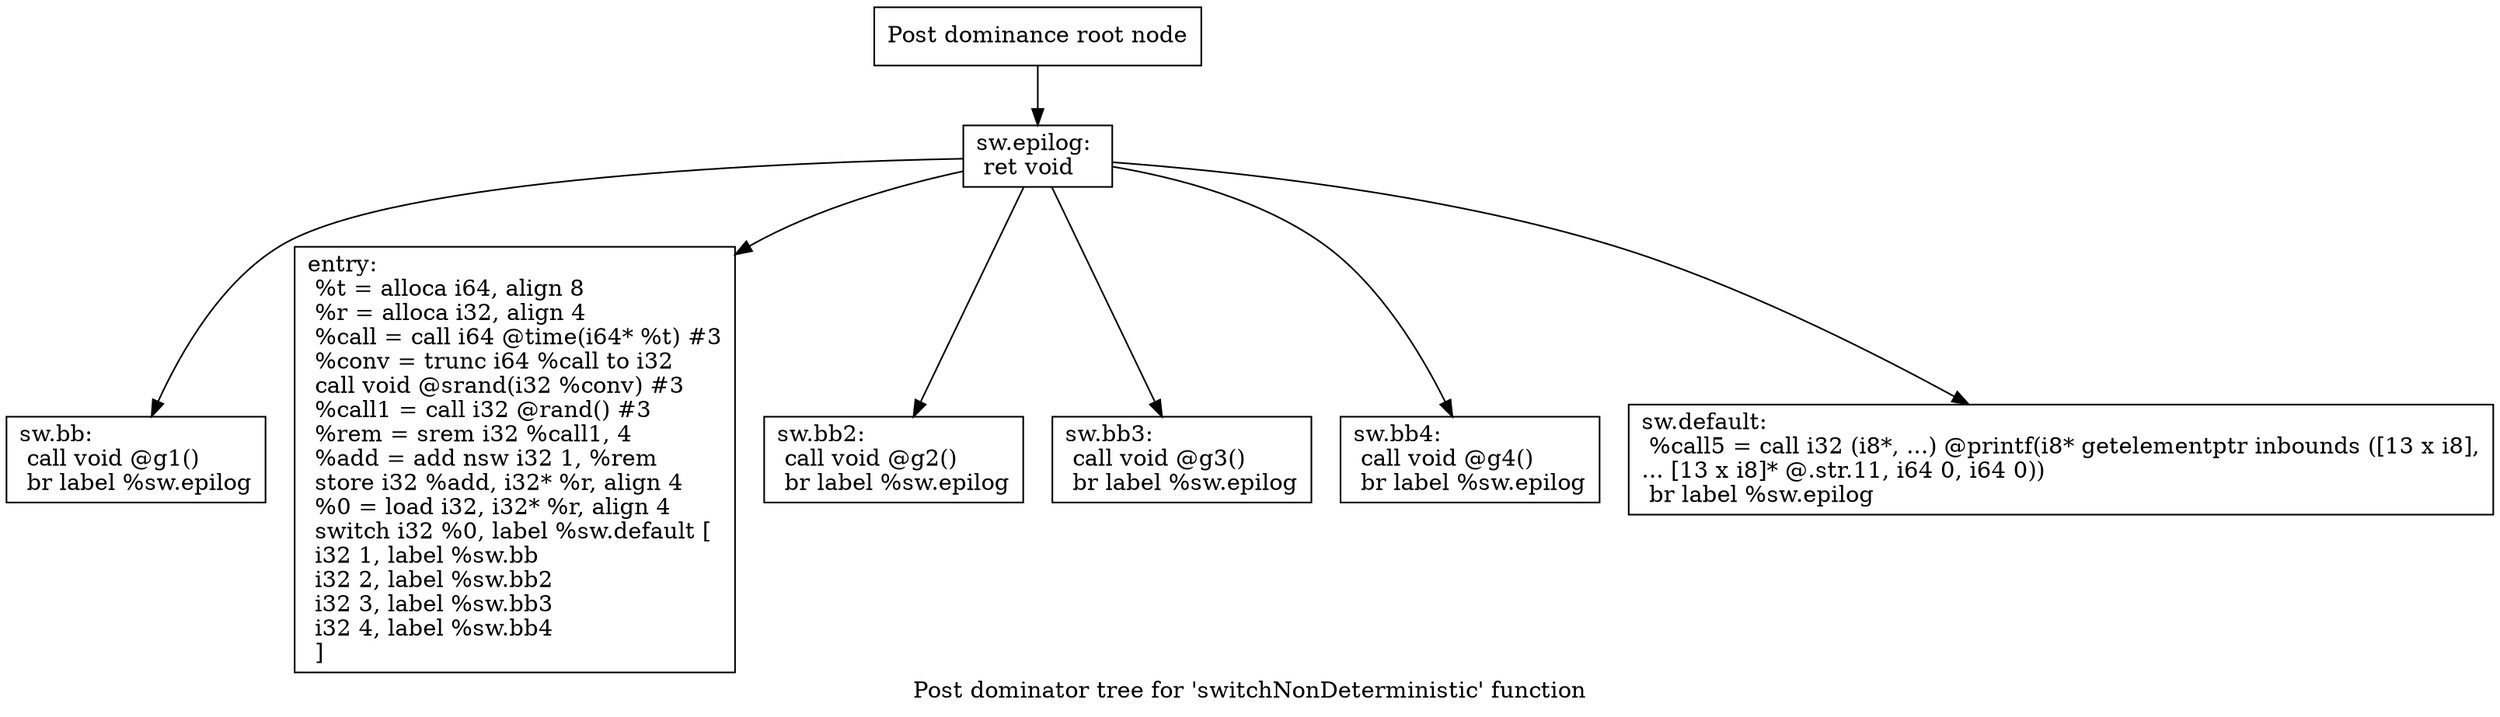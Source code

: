 digraph "Post dominator tree for 'switchNonDeterministic' function" {
	label="Post dominator tree for 'switchNonDeterministic' function";

	Node0x1e44180 [shape=record,label="{Post dominance root node}"];
	Node0x1e44180 -> Node0x1e503c0;
	Node0x1e503c0 [shape=record,label="{sw.epilog:                                        \l  ret void\l}"];
	Node0x1e503c0 -> Node0x1e44240;
	Node0x1e503c0 -> Node0x1e44280;
	Node0x1e503c0 -> Node0x1ea38a0;
	Node0x1e503c0 -> Node0x1ea38e0;
	Node0x1e503c0 -> Node0x1ea3920;
	Node0x1e503c0 -> Node0x1ea3960;
	Node0x1e44240 [shape=record,label="{sw.bb:                                            \l  call void @g1()\l  br label %sw.epilog\l}"];
	Node0x1e44280 [shape=record,label="{entry:\l  %t = alloca i64, align 8\l  %r = alloca i32, align 4\l  %call = call i64 @time(i64* %t) #3\l  %conv = trunc i64 %call to i32\l  call void @srand(i32 %conv) #3\l  %call1 = call i32 @rand() #3\l  %rem = srem i32 %call1, 4\l  %add = add nsw i32 1, %rem\l  store i32 %add, i32* %r, align 4\l  %0 = load i32, i32* %r, align 4\l  switch i32 %0, label %sw.default [\l    i32 1, label %sw.bb\l    i32 2, label %sw.bb2\l    i32 3, label %sw.bb3\l    i32 4, label %sw.bb4\l  ]\l}"];
	Node0x1ea38a0 [shape=record,label="{sw.bb2:                                           \l  call void @g2()\l  br label %sw.epilog\l}"];
	Node0x1ea38e0 [shape=record,label="{sw.bb3:                                           \l  call void @g3()\l  br label %sw.epilog\l}"];
	Node0x1ea3920 [shape=record,label="{sw.bb4:                                           \l  call void @g4()\l  br label %sw.epilog\l}"];
	Node0x1ea3960 [shape=record,label="{sw.default:                                       \l  %call5 = call i32 (i8*, ...) @printf(i8* getelementptr inbounds ([13 x i8],\l... [13 x i8]* @.str.11, i64 0, i64 0))\l  br label %sw.epilog\l}"];
}
